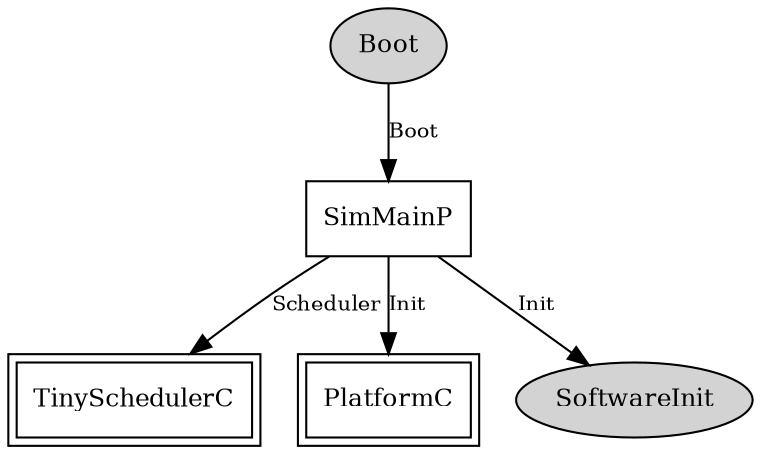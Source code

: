 digraph "tos.lib.tossim.MainC" {
  n0x7e759bd8 [shape=ellipse, style=filled, label="Boot", fontsize=12];
  "SimMainP" [fontsize=12, shape=box, URL="tos.lib.tossim.SimMainP.html"];
  "SimMainP" [fontsize=12, shape=box, URL="tos.lib.tossim.SimMainP.html"];
  "TinySchedulerC" [fontsize=12, shape=box,peripheries=2, URL="tos.lib.tossim.TinySchedulerC.html"];
  "SimMainP" [fontsize=12, shape=box, URL="tos.lib.tossim.SimMainP.html"];
  "PlatformC" [fontsize=12, shape=box,peripheries=2, URL="tos.platforms.mica.sim.PlatformC.html"];
  "SimMainP" [fontsize=12, shape=box, URL="tos.lib.tossim.SimMainP.html"];
  n0x7e756348 [shape=ellipse, style=filled, label="SoftwareInit", fontsize=12];
  "n0x7e759bd8" -> "SimMainP" [label="Boot", URL="../ihtml/tos.interfaces.Boot.html", fontsize=10];
  "SimMainP" -> "TinySchedulerC" [label="Scheduler", URL="../ihtml/tos.interfaces.Scheduler.html", fontsize=10];
  "SimMainP" -> "PlatformC" [label="Init", URL="../ihtml/tos.interfaces.Init.html", fontsize=10];
  "SimMainP" -> "n0x7e756348" [label="Init", URL="../ihtml/tos.interfaces.Init.html", fontsize=10];
}
